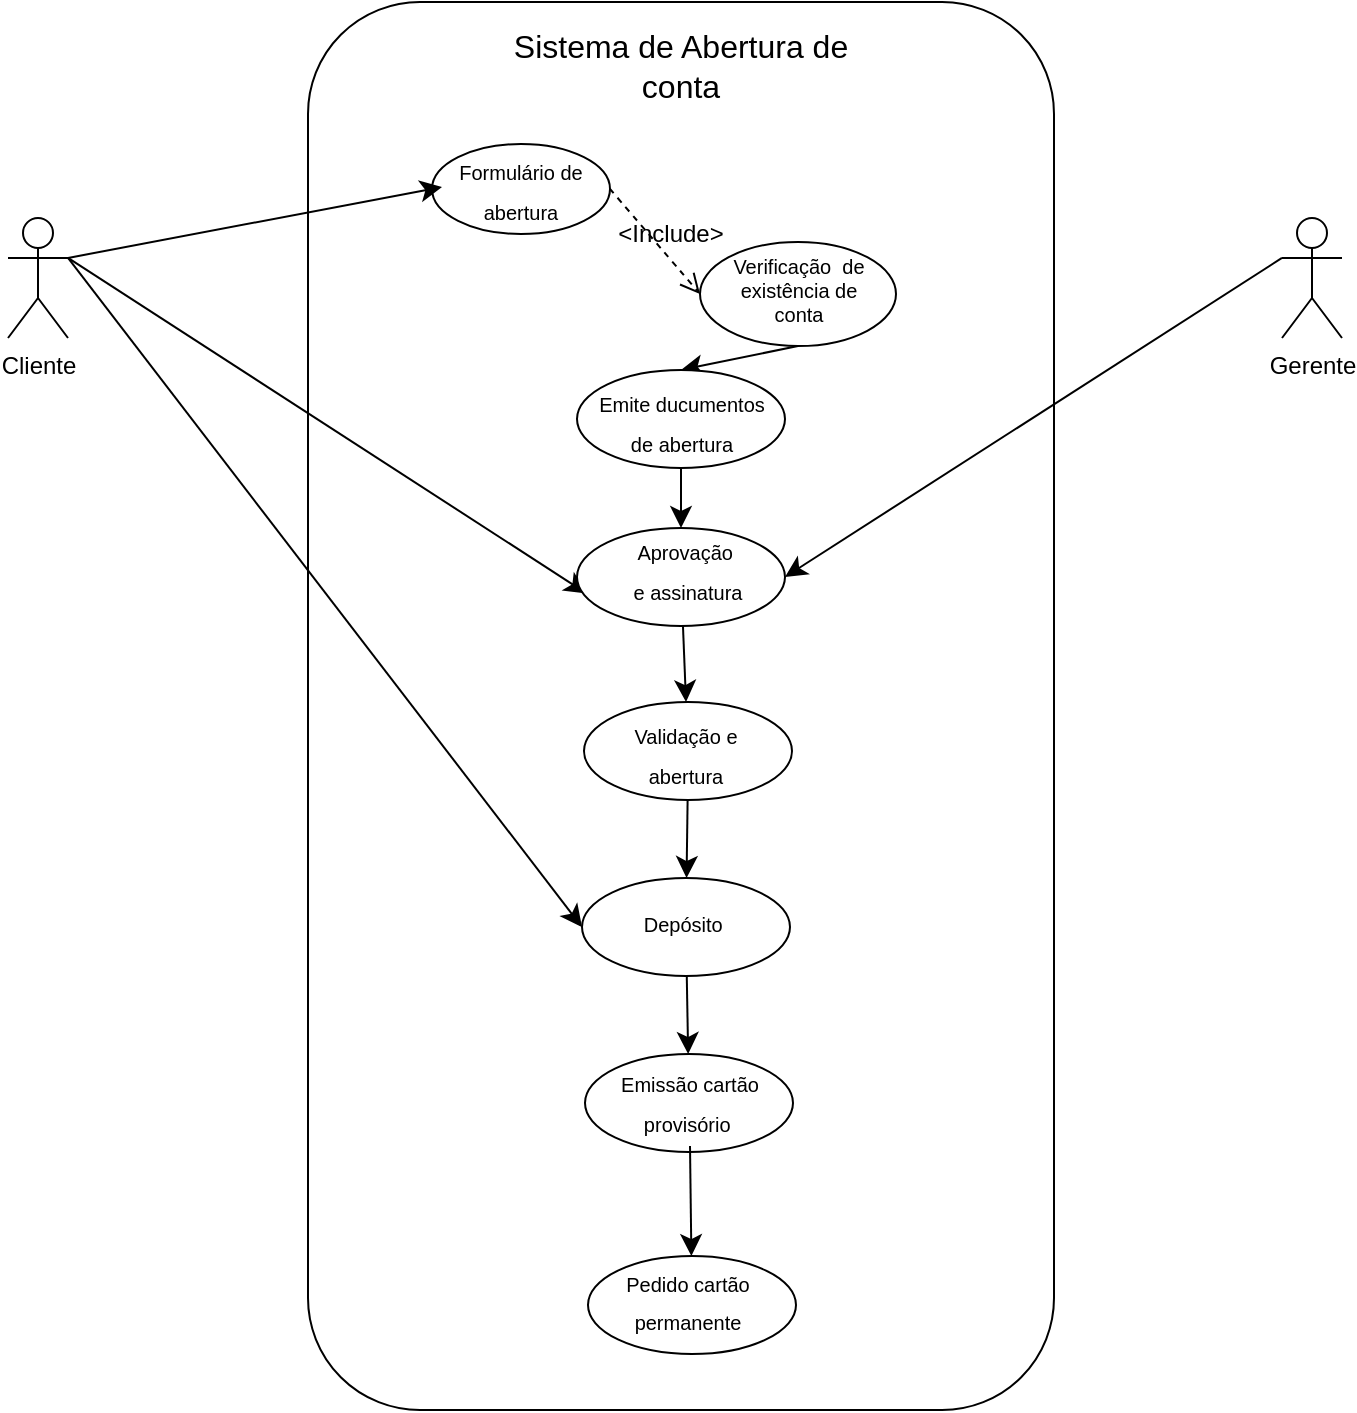 <mxfile version="24.0.1" type="github">
  <diagram name="Página-1" id="xhRx3H20iB4pPRqVF6g3">
    <mxGraphModel dx="1867" dy="1207" grid="0" gridSize="10" guides="1" tooltips="1" connect="1" arrows="1" fold="1" page="0" pageScale="1" pageWidth="827" pageHeight="1169" math="0" shadow="0">
      <root>
        <mxCell id="0" />
        <mxCell id="1" parent="0" />
        <mxCell id="uqY9YExkoWZ-1LhjTgsZ-2" value="" style="rounded=1;whiteSpace=wrap;html=1;" vertex="1" parent="1">
          <mxGeometry x="-99" y="-31" width="373" height="704" as="geometry" />
        </mxCell>
        <mxCell id="uqY9YExkoWZ-1LhjTgsZ-3" value="Sistema de Abertura de conta" style="text;html=1;align=center;verticalAlign=middle;whiteSpace=wrap;rounded=0;fontSize=16;" vertex="1" parent="1">
          <mxGeometry x="-10" y="-31" width="195" height="64" as="geometry" />
        </mxCell>
        <mxCell id="uqY9YExkoWZ-1LhjTgsZ-4" value="" style="ellipse;whiteSpace=wrap;html=1;" vertex="1" parent="1">
          <mxGeometry x="-37" y="40" width="89" height="45" as="geometry" />
        </mxCell>
        <mxCell id="uqY9YExkoWZ-1LhjTgsZ-25" style="edgeStyle=none;curved=1;rounded=0;orthogonalLoop=1;jettySize=auto;html=1;entryX=1;entryY=0.5;entryDx=0;entryDy=0;fontSize=12;startSize=8;endSize=8;exitX=0;exitY=0.333;exitDx=0;exitDy=0;exitPerimeter=0;" edge="1" parent="1" source="uqY9YExkoWZ-1LhjTgsZ-5" target="uqY9YExkoWZ-1LhjTgsZ-20">
          <mxGeometry relative="1" as="geometry" />
        </mxCell>
        <mxCell id="uqY9YExkoWZ-1LhjTgsZ-5" value="Gerente" style="shape=umlActor;verticalLabelPosition=bottom;verticalAlign=top;html=1;outlineConnect=0;" vertex="1" parent="1">
          <mxGeometry x="388" y="77" width="30" height="60" as="geometry" />
        </mxCell>
        <mxCell id="uqY9YExkoWZ-1LhjTgsZ-26" value="" style="edgeStyle=none;curved=1;rounded=0;orthogonalLoop=1;jettySize=auto;html=1;fontSize=12;startSize=8;endSize=8;exitX=1;exitY=0.333;exitDx=0;exitDy=0;exitPerimeter=0;entryX=0.046;entryY=0.667;entryDx=0;entryDy=0;entryPerimeter=0;" edge="1" parent="1" source="uqY9YExkoWZ-1LhjTgsZ-6" target="uqY9YExkoWZ-1LhjTgsZ-20">
          <mxGeometry relative="1" as="geometry">
            <mxPoint x="-99" y="197" as="targetPoint" />
          </mxGeometry>
        </mxCell>
        <mxCell id="uqY9YExkoWZ-1LhjTgsZ-31" value="" style="edgeStyle=none;curved=1;rounded=0;orthogonalLoop=1;jettySize=auto;html=1;fontSize=12;startSize=8;endSize=8;entryX=0;entryY=0.5;entryDx=0;entryDy=0;exitX=1;exitY=0.333;exitDx=0;exitDy=0;exitPerimeter=0;" edge="1" parent="1" source="uqY9YExkoWZ-1LhjTgsZ-6" target="uqY9YExkoWZ-1LhjTgsZ-19">
          <mxGeometry relative="1" as="geometry" />
        </mxCell>
        <mxCell id="uqY9YExkoWZ-1LhjTgsZ-6" value="Cliente" style="shape=umlActor;verticalLabelPosition=bottom;verticalAlign=top;html=1;outlineConnect=0;" vertex="1" parent="1">
          <mxGeometry x="-249" y="77" width="30" height="60" as="geometry" />
        </mxCell>
        <mxCell id="uqY9YExkoWZ-1LhjTgsZ-8" value="&lt;font style=&quot;font-size: 10px;&quot;&gt;Formulário de abertura&lt;/font&gt;" style="text;html=1;align=center;verticalAlign=middle;whiteSpace=wrap;rounded=0;fontSize=16;" vertex="1" parent="1">
          <mxGeometry x="-32" y="40" width="79" height="43" as="geometry" />
        </mxCell>
        <mxCell id="uqY9YExkoWZ-1LhjTgsZ-9" value="" style="endArrow=classic;html=1;rounded=0;fontSize=12;startSize=8;endSize=8;curved=1;exitX=1;exitY=0.333;exitDx=0;exitDy=0;exitPerimeter=0;entryX=0;entryY=0.5;entryDx=0;entryDy=0;" edge="1" parent="1" source="uqY9YExkoWZ-1LhjTgsZ-6" target="uqY9YExkoWZ-1LhjTgsZ-8">
          <mxGeometry width="50" height="50" relative="1" as="geometry">
            <mxPoint x="105" y="122" as="sourcePoint" />
            <mxPoint x="155" y="72" as="targetPoint" />
          </mxGeometry>
        </mxCell>
        <mxCell id="uqY9YExkoWZ-1LhjTgsZ-10" value="" style="ellipse;whiteSpace=wrap;html=1;" vertex="1" parent="1">
          <mxGeometry x="97" y="89" width="98" height="52" as="geometry" />
        </mxCell>
        <mxCell id="uqY9YExkoWZ-1LhjTgsZ-39" value="" style="edgeStyle=none;curved=1;rounded=0;orthogonalLoop=1;jettySize=auto;html=1;fontSize=12;startSize=8;endSize=8;entryX=0.5;entryY=0;entryDx=0;entryDy=0;exitX=0.5;exitY=1;exitDx=0;exitDy=0;" edge="1" parent="1" source="uqY9YExkoWZ-1LhjTgsZ-10" target="uqY9YExkoWZ-1LhjTgsZ-13">
          <mxGeometry relative="1" as="geometry" />
        </mxCell>
        <mxCell id="uqY9YExkoWZ-1LhjTgsZ-11" value="Verificação&amp;nbsp; de existência de conta&lt;div&gt;&lt;br&gt;&lt;/div&gt;" style="text;html=1;align=center;verticalAlign=middle;whiteSpace=wrap;rounded=0;fontSize=10;" vertex="1" parent="1">
          <mxGeometry x="109.5" y="89" width="73" height="59" as="geometry" />
        </mxCell>
        <mxCell id="uqY9YExkoWZ-1LhjTgsZ-12" value="&amp;lt;Include&amp;gt;" style="endArrow=open;startArrow=none;endFill=0;startFill=0;endSize=8;html=1;verticalAlign=bottom;dashed=1;labelBackgroundColor=none;rounded=0;fontSize=12;curved=1;exitX=1;exitY=0.5;exitDx=0;exitDy=0;entryX=0;entryY=0.5;entryDx=0;entryDy=0;" edge="1" parent="1" source="uqY9YExkoWZ-1LhjTgsZ-4" target="uqY9YExkoWZ-1LhjTgsZ-10">
          <mxGeometry x="0.257" y="2" width="160" relative="1" as="geometry">
            <mxPoint x="13" y="163" as="sourcePoint" />
            <mxPoint x="173" y="163" as="targetPoint" />
            <mxPoint as="offset" />
          </mxGeometry>
        </mxCell>
        <mxCell id="uqY9YExkoWZ-1LhjTgsZ-22" value="" style="edgeStyle=none;curved=1;rounded=0;orthogonalLoop=1;jettySize=auto;html=1;fontSize=12;startSize=8;endSize=8;entryX=0.5;entryY=0;entryDx=0;entryDy=0;" edge="1" parent="1" source="uqY9YExkoWZ-1LhjTgsZ-13" target="uqY9YExkoWZ-1LhjTgsZ-20">
          <mxGeometry relative="1" as="geometry" />
        </mxCell>
        <mxCell id="uqY9YExkoWZ-1LhjTgsZ-13" value="" style="ellipse;whiteSpace=wrap;html=1;" vertex="1" parent="1">
          <mxGeometry x="35.5" y="153" width="104" height="49" as="geometry" />
        </mxCell>
        <mxCell id="uqY9YExkoWZ-1LhjTgsZ-14" value="&lt;font style=&quot;font-size: 10px;&quot;&gt;Emite ducumentos de abertura&lt;/font&gt;" style="text;html=1;align=center;verticalAlign=middle;whiteSpace=wrap;rounded=0;fontSize=16;" vertex="1" parent="1">
          <mxGeometry x="39.5" y="161" width="96" height="33" as="geometry" />
        </mxCell>
        <mxCell id="uqY9YExkoWZ-1LhjTgsZ-29" value="" style="edgeStyle=none;curved=1;rounded=0;orthogonalLoop=1;jettySize=auto;html=1;fontSize=12;startSize=8;endSize=8;" edge="1" parent="1" source="uqY9YExkoWZ-1LhjTgsZ-18" target="uqY9YExkoWZ-1LhjTgsZ-19">
          <mxGeometry relative="1" as="geometry" />
        </mxCell>
        <mxCell id="uqY9YExkoWZ-1LhjTgsZ-18" value="" style="ellipse;whiteSpace=wrap;html=1;" vertex="1" parent="1">
          <mxGeometry x="39" y="319" width="104" height="49" as="geometry" />
        </mxCell>
        <mxCell id="uqY9YExkoWZ-1LhjTgsZ-33" value="" style="edgeStyle=none;curved=1;rounded=0;orthogonalLoop=1;jettySize=auto;html=1;fontSize=12;startSize=8;endSize=8;" edge="1" parent="1" source="uqY9YExkoWZ-1LhjTgsZ-19" target="uqY9YExkoWZ-1LhjTgsZ-32">
          <mxGeometry relative="1" as="geometry" />
        </mxCell>
        <mxCell id="uqY9YExkoWZ-1LhjTgsZ-19" value="" style="ellipse;whiteSpace=wrap;html=1;" vertex="1" parent="1">
          <mxGeometry x="38" y="407" width="104" height="49" as="geometry" />
        </mxCell>
        <mxCell id="uqY9YExkoWZ-1LhjTgsZ-27" value="" style="edgeStyle=none;curved=1;rounded=0;orthogonalLoop=1;jettySize=auto;html=1;fontSize=12;startSize=8;endSize=8;" edge="1" parent="1" source="uqY9YExkoWZ-1LhjTgsZ-20" target="uqY9YExkoWZ-1LhjTgsZ-18">
          <mxGeometry relative="1" as="geometry" />
        </mxCell>
        <mxCell id="uqY9YExkoWZ-1LhjTgsZ-20" value="" style="ellipse;whiteSpace=wrap;html=1;" vertex="1" parent="1">
          <mxGeometry x="35.5" y="232" width="104" height="49" as="geometry" />
        </mxCell>
        <mxCell id="uqY9YExkoWZ-1LhjTgsZ-21" value="" style="ellipse;whiteSpace=wrap;html=1;" vertex="1" parent="1">
          <mxGeometry x="41" y="596" width="104" height="49" as="geometry" />
        </mxCell>
        <mxCell id="uqY9YExkoWZ-1LhjTgsZ-24" value="&lt;font style=&quot;font-size: 10px;&quot;&gt;Aprovação&amp;nbsp;&lt;/font&gt;&lt;div style=&quot;&quot;&gt;&lt;font style=&quot;font-size: 10px;&quot;&gt;e assinatura&lt;/font&gt;&lt;/div&gt;" style="text;html=1;align=center;verticalAlign=middle;whiteSpace=wrap;rounded=0;fontSize=16;" vertex="1" parent="1">
          <mxGeometry x="61" y="237" width="60" height="30" as="geometry" />
        </mxCell>
        <mxCell id="uqY9YExkoWZ-1LhjTgsZ-28" value="&lt;font style=&quot;font-size: 10px;&quot;&gt;Validação e abertura&lt;/font&gt;" style="text;html=1;align=center;verticalAlign=middle;whiteSpace=wrap;rounded=0;fontSize=16;" vertex="1" parent="1">
          <mxGeometry x="52" y="319" width="76" height="49" as="geometry" />
        </mxCell>
        <mxCell id="uqY9YExkoWZ-1LhjTgsZ-30" value="&lt;font style=&quot;font-size: 10px;&quot;&gt;Depósito&amp;nbsp;&lt;/font&gt;" style="text;html=1;align=center;verticalAlign=middle;whiteSpace=wrap;rounded=0;fontSize=16;" vertex="1" parent="1">
          <mxGeometry x="60" y="413" width="60" height="30" as="geometry" />
        </mxCell>
        <mxCell id="uqY9YExkoWZ-1LhjTgsZ-32" value="" style="ellipse;whiteSpace=wrap;html=1;" vertex="1" parent="1">
          <mxGeometry x="39.5" y="495" width="104" height="49" as="geometry" />
        </mxCell>
        <mxCell id="uqY9YExkoWZ-1LhjTgsZ-37" value="" style="edgeStyle=none;curved=1;rounded=0;orthogonalLoop=1;jettySize=auto;html=1;fontSize=12;startSize=8;endSize=8;exitX=0.5;exitY=1;exitDx=0;exitDy=0;" edge="1" parent="1" source="uqY9YExkoWZ-1LhjTgsZ-34" target="uqY9YExkoWZ-1LhjTgsZ-21">
          <mxGeometry relative="1" as="geometry" />
        </mxCell>
        <mxCell id="uqY9YExkoWZ-1LhjTgsZ-34" value="&lt;span style=&quot;font-size: 10px;&quot;&gt;Emissão cartão provisório&amp;nbsp;&lt;/span&gt;" style="text;html=1;align=center;verticalAlign=middle;whiteSpace=wrap;rounded=0;fontSize=16;" vertex="1" parent="1">
          <mxGeometry x="41" y="495" width="102" height="46" as="geometry" />
        </mxCell>
        <mxCell id="uqY9YExkoWZ-1LhjTgsZ-36" style="edgeStyle=none;curved=1;rounded=0;orthogonalLoop=1;jettySize=auto;html=1;exitX=0;exitY=1;exitDx=0;exitDy=0;fontSize=12;startSize=8;endSize=8;" edge="1" parent="1" source="uqY9YExkoWZ-1LhjTgsZ-34" target="uqY9YExkoWZ-1LhjTgsZ-34">
          <mxGeometry relative="1" as="geometry" />
        </mxCell>
        <mxCell id="uqY9YExkoWZ-1LhjTgsZ-38" value="&lt;font style=&quot;font-size: 10px;&quot;&gt;Pedido cartão permanente&lt;/font&gt;&lt;div&gt;&lt;font style=&quot;font-size: 10px;&quot;&gt;&lt;br&gt;&lt;/font&gt;&lt;/div&gt;" style="text;html=1;align=center;verticalAlign=middle;whiteSpace=wrap;rounded=0;fontSize=16;" vertex="1" parent="1">
          <mxGeometry x="48" y="603" width="86" height="48" as="geometry" />
        </mxCell>
      </root>
    </mxGraphModel>
  </diagram>
</mxfile>
